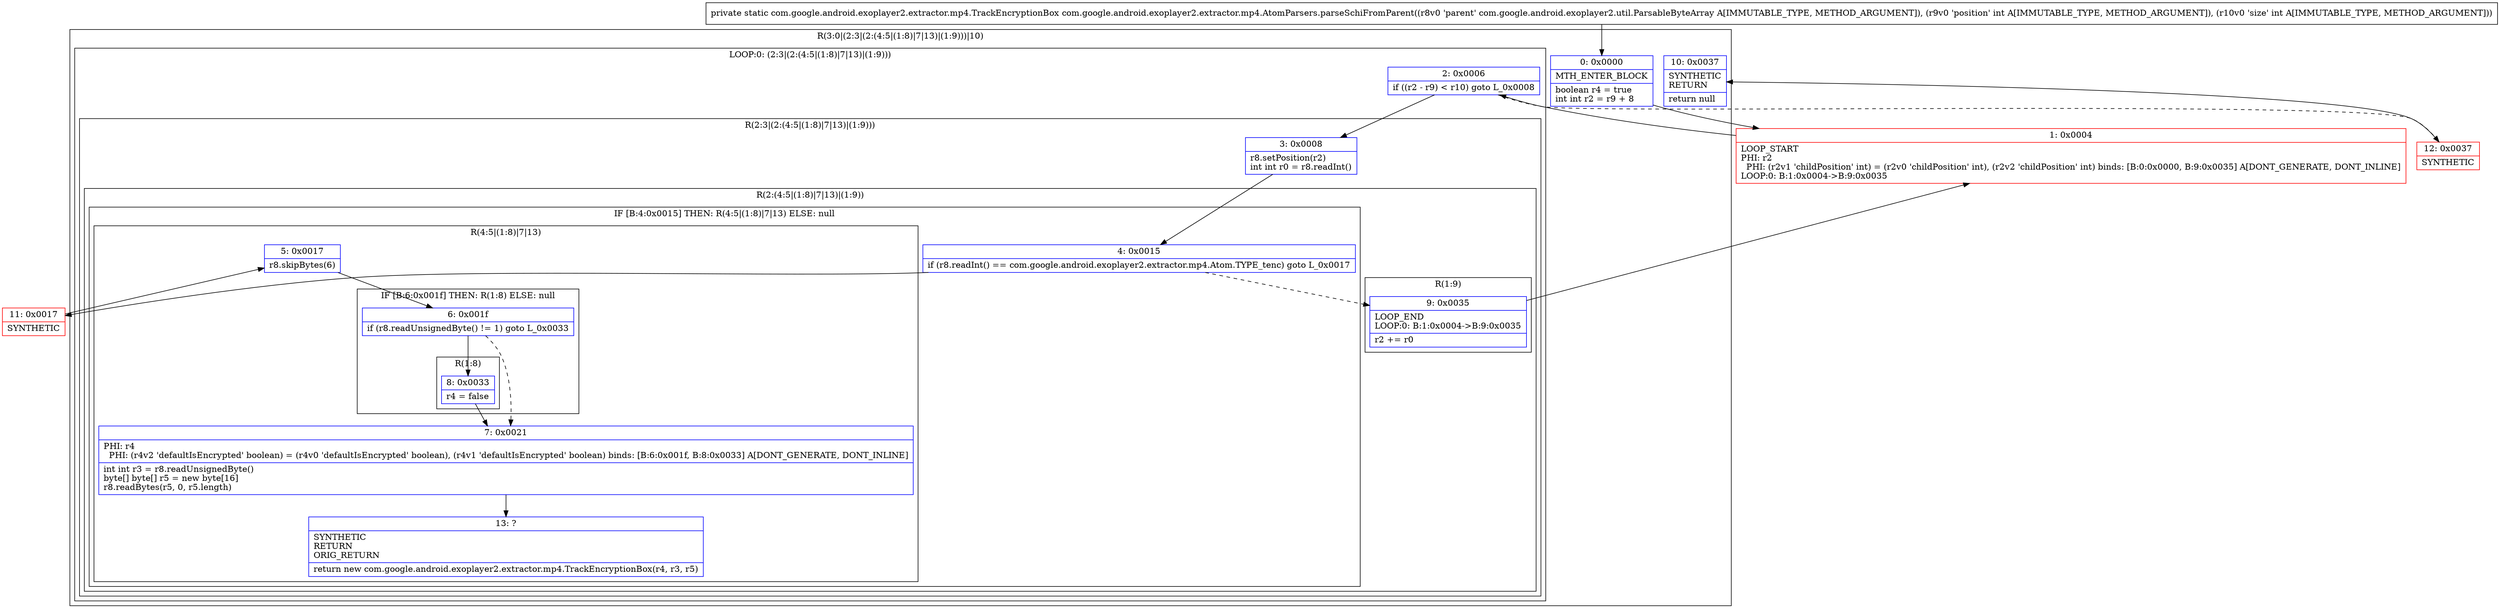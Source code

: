 digraph "CFG forcom.google.android.exoplayer2.extractor.mp4.AtomParsers.parseSchiFromParent(Lcom\/google\/android\/exoplayer2\/util\/ParsableByteArray;II)Lcom\/google\/android\/exoplayer2\/extractor\/mp4\/TrackEncryptionBox;" {
subgraph cluster_Region_2058576692 {
label = "R(3:0|(2:3|(2:(4:5|(1:8)|7|13)|(1:9)))|10)";
node [shape=record,color=blue];
Node_0 [shape=record,label="{0\:\ 0x0000|MTH_ENTER_BLOCK\l|boolean r4 = true\lint int r2 = r9 + 8\l}"];
subgraph cluster_LoopRegion_942754827 {
label = "LOOP:0: (2:3|(2:(4:5|(1:8)|7|13)|(1:9)))";
node [shape=record,color=blue];
Node_2 [shape=record,label="{2\:\ 0x0006|if ((r2 \- r9) \< r10) goto L_0x0008\l}"];
subgraph cluster_Region_1238108534 {
label = "R(2:3|(2:(4:5|(1:8)|7|13)|(1:9)))";
node [shape=record,color=blue];
Node_3 [shape=record,label="{3\:\ 0x0008|r8.setPosition(r2)\lint int r0 = r8.readInt()\l}"];
subgraph cluster_Region_1351343123 {
label = "R(2:(4:5|(1:8)|7|13)|(1:9))";
node [shape=record,color=blue];
subgraph cluster_IfRegion_2000072451 {
label = "IF [B:4:0x0015] THEN: R(4:5|(1:8)|7|13) ELSE: null";
node [shape=record,color=blue];
Node_4 [shape=record,label="{4\:\ 0x0015|if (r8.readInt() == com.google.android.exoplayer2.extractor.mp4.Atom.TYPE_tenc) goto L_0x0017\l}"];
subgraph cluster_Region_1744143392 {
label = "R(4:5|(1:8)|7|13)";
node [shape=record,color=blue];
Node_5 [shape=record,label="{5\:\ 0x0017|r8.skipBytes(6)\l}"];
subgraph cluster_IfRegion_1213092065 {
label = "IF [B:6:0x001f] THEN: R(1:8) ELSE: null";
node [shape=record,color=blue];
Node_6 [shape=record,label="{6\:\ 0x001f|if (r8.readUnsignedByte() != 1) goto L_0x0033\l}"];
subgraph cluster_Region_1043986085 {
label = "R(1:8)";
node [shape=record,color=blue];
Node_8 [shape=record,label="{8\:\ 0x0033|r4 = false\l}"];
}
}
Node_7 [shape=record,label="{7\:\ 0x0021|PHI: r4 \l  PHI: (r4v2 'defaultIsEncrypted' boolean) = (r4v0 'defaultIsEncrypted' boolean), (r4v1 'defaultIsEncrypted' boolean) binds: [B:6:0x001f, B:8:0x0033] A[DONT_GENERATE, DONT_INLINE]\l|int int r3 = r8.readUnsignedByte()\lbyte[] byte[] r5 = new byte[16]\lr8.readBytes(r5, 0, r5.length)\l}"];
Node_13 [shape=record,label="{13\:\ ?|SYNTHETIC\lRETURN\lORIG_RETURN\l|return new com.google.android.exoplayer2.extractor.mp4.TrackEncryptionBox(r4, r3, r5)\l}"];
}
}
subgraph cluster_Region_1501179603 {
label = "R(1:9)";
node [shape=record,color=blue];
Node_9 [shape=record,label="{9\:\ 0x0035|LOOP_END\lLOOP:0: B:1:0x0004\-\>B:9:0x0035\l|r2 += r0\l}"];
}
}
}
}
Node_10 [shape=record,label="{10\:\ 0x0037|SYNTHETIC\lRETURN\l|return null\l}"];
}
Node_1 [shape=record,color=red,label="{1\:\ 0x0004|LOOP_START\lPHI: r2 \l  PHI: (r2v1 'childPosition' int) = (r2v0 'childPosition' int), (r2v2 'childPosition' int) binds: [B:0:0x0000, B:9:0x0035] A[DONT_GENERATE, DONT_INLINE]\lLOOP:0: B:1:0x0004\-\>B:9:0x0035\l}"];
Node_11 [shape=record,color=red,label="{11\:\ 0x0017|SYNTHETIC\l}"];
Node_12 [shape=record,color=red,label="{12\:\ 0x0037|SYNTHETIC\l}"];
MethodNode[shape=record,label="{private static com.google.android.exoplayer2.extractor.mp4.TrackEncryptionBox com.google.android.exoplayer2.extractor.mp4.AtomParsers.parseSchiFromParent((r8v0 'parent' com.google.android.exoplayer2.util.ParsableByteArray A[IMMUTABLE_TYPE, METHOD_ARGUMENT]), (r9v0 'position' int A[IMMUTABLE_TYPE, METHOD_ARGUMENT]), (r10v0 'size' int A[IMMUTABLE_TYPE, METHOD_ARGUMENT])) }"];
MethodNode -> Node_0;
Node_0 -> Node_1;
Node_2 -> Node_3;
Node_2 -> Node_12[style=dashed];
Node_3 -> Node_4;
Node_4 -> Node_9[style=dashed];
Node_4 -> Node_11;
Node_5 -> Node_6;
Node_6 -> Node_7[style=dashed];
Node_6 -> Node_8;
Node_8 -> Node_7;
Node_7 -> Node_13;
Node_9 -> Node_1;
Node_1 -> Node_2;
Node_11 -> Node_5;
Node_12 -> Node_10;
}

